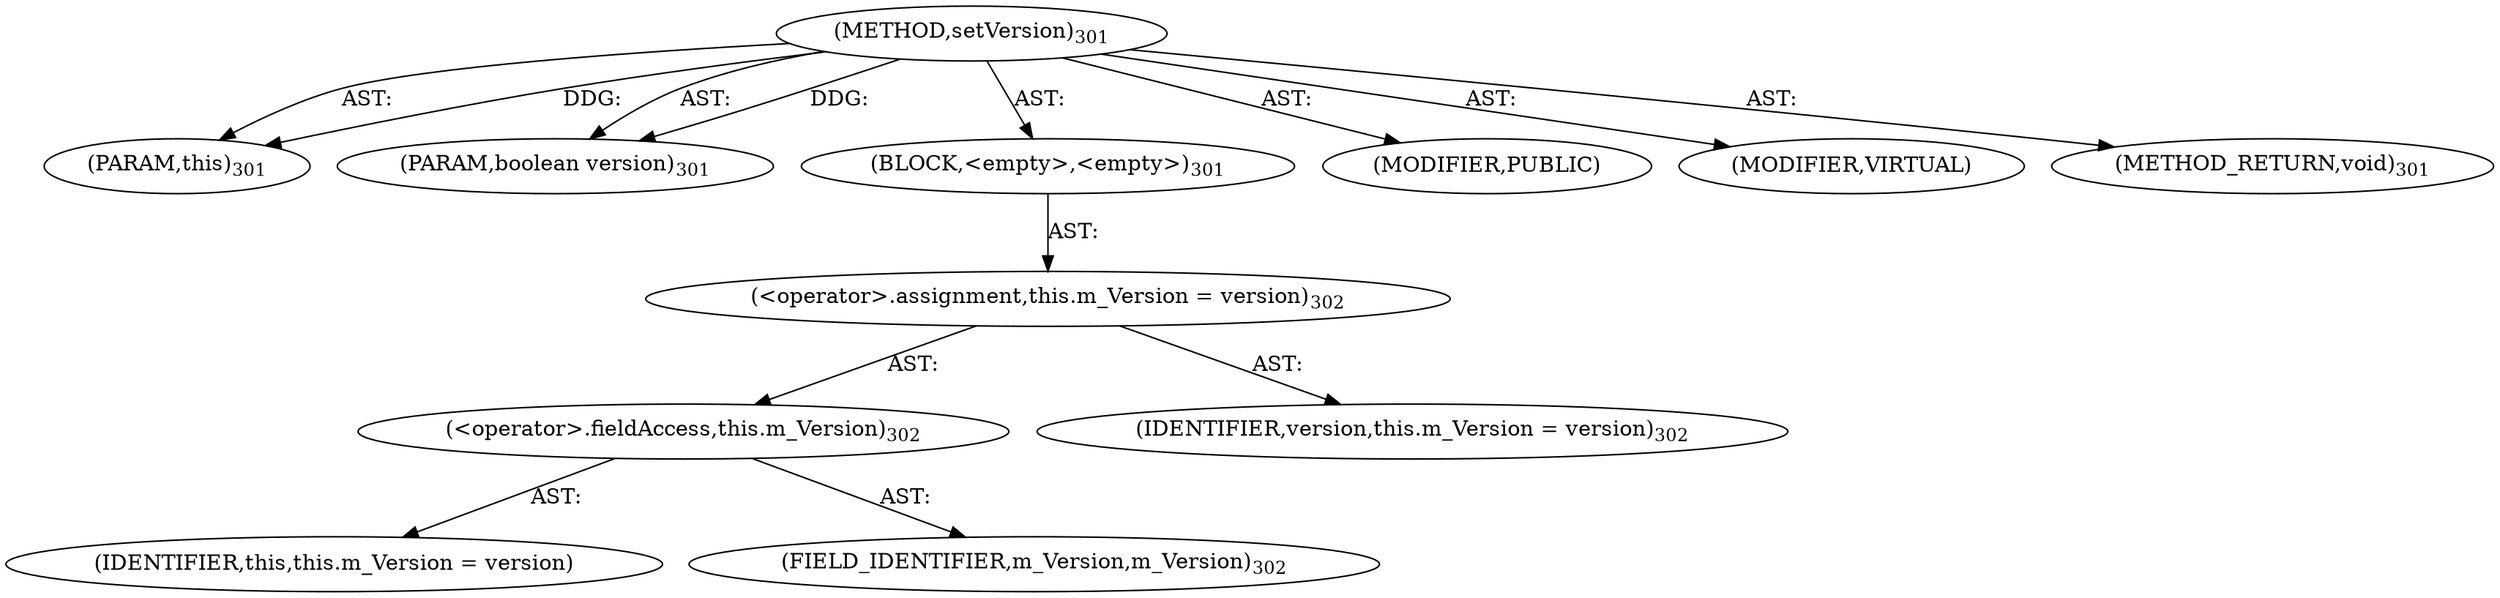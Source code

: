 digraph "setVersion" {  
"111669149706" [label = <(METHOD,setVersion)<SUB>301</SUB>> ]
"115964117011" [label = <(PARAM,this)<SUB>301</SUB>> ]
"115964117012" [label = <(PARAM,boolean version)<SUB>301</SUB>> ]
"25769803802" [label = <(BLOCK,&lt;empty&gt;,&lt;empty&gt;)<SUB>301</SUB>> ]
"30064771148" [label = <(&lt;operator&gt;.assignment,this.m_Version = version)<SUB>302</SUB>> ]
"30064771149" [label = <(&lt;operator&gt;.fieldAccess,this.m_Version)<SUB>302</SUB>> ]
"68719476806" [label = <(IDENTIFIER,this,this.m_Version = version)> ]
"55834574862" [label = <(FIELD_IDENTIFIER,m_Version,m_Version)<SUB>302</SUB>> ]
"68719476807" [label = <(IDENTIFIER,version,this.m_Version = version)<SUB>302</SUB>> ]
"133143986204" [label = <(MODIFIER,PUBLIC)> ]
"133143986205" [label = <(MODIFIER,VIRTUAL)> ]
"128849018890" [label = <(METHOD_RETURN,void)<SUB>301</SUB>> ]
  "111669149706" -> "115964117011"  [ label = "AST: "] 
  "111669149706" -> "115964117012"  [ label = "AST: "] 
  "111669149706" -> "25769803802"  [ label = "AST: "] 
  "111669149706" -> "133143986204"  [ label = "AST: "] 
  "111669149706" -> "133143986205"  [ label = "AST: "] 
  "111669149706" -> "128849018890"  [ label = "AST: "] 
  "25769803802" -> "30064771148"  [ label = "AST: "] 
  "30064771148" -> "30064771149"  [ label = "AST: "] 
  "30064771148" -> "68719476807"  [ label = "AST: "] 
  "30064771149" -> "68719476806"  [ label = "AST: "] 
  "30064771149" -> "55834574862"  [ label = "AST: "] 
  "111669149706" -> "115964117011"  [ label = "DDG: "] 
  "111669149706" -> "115964117012"  [ label = "DDG: "] 
}
